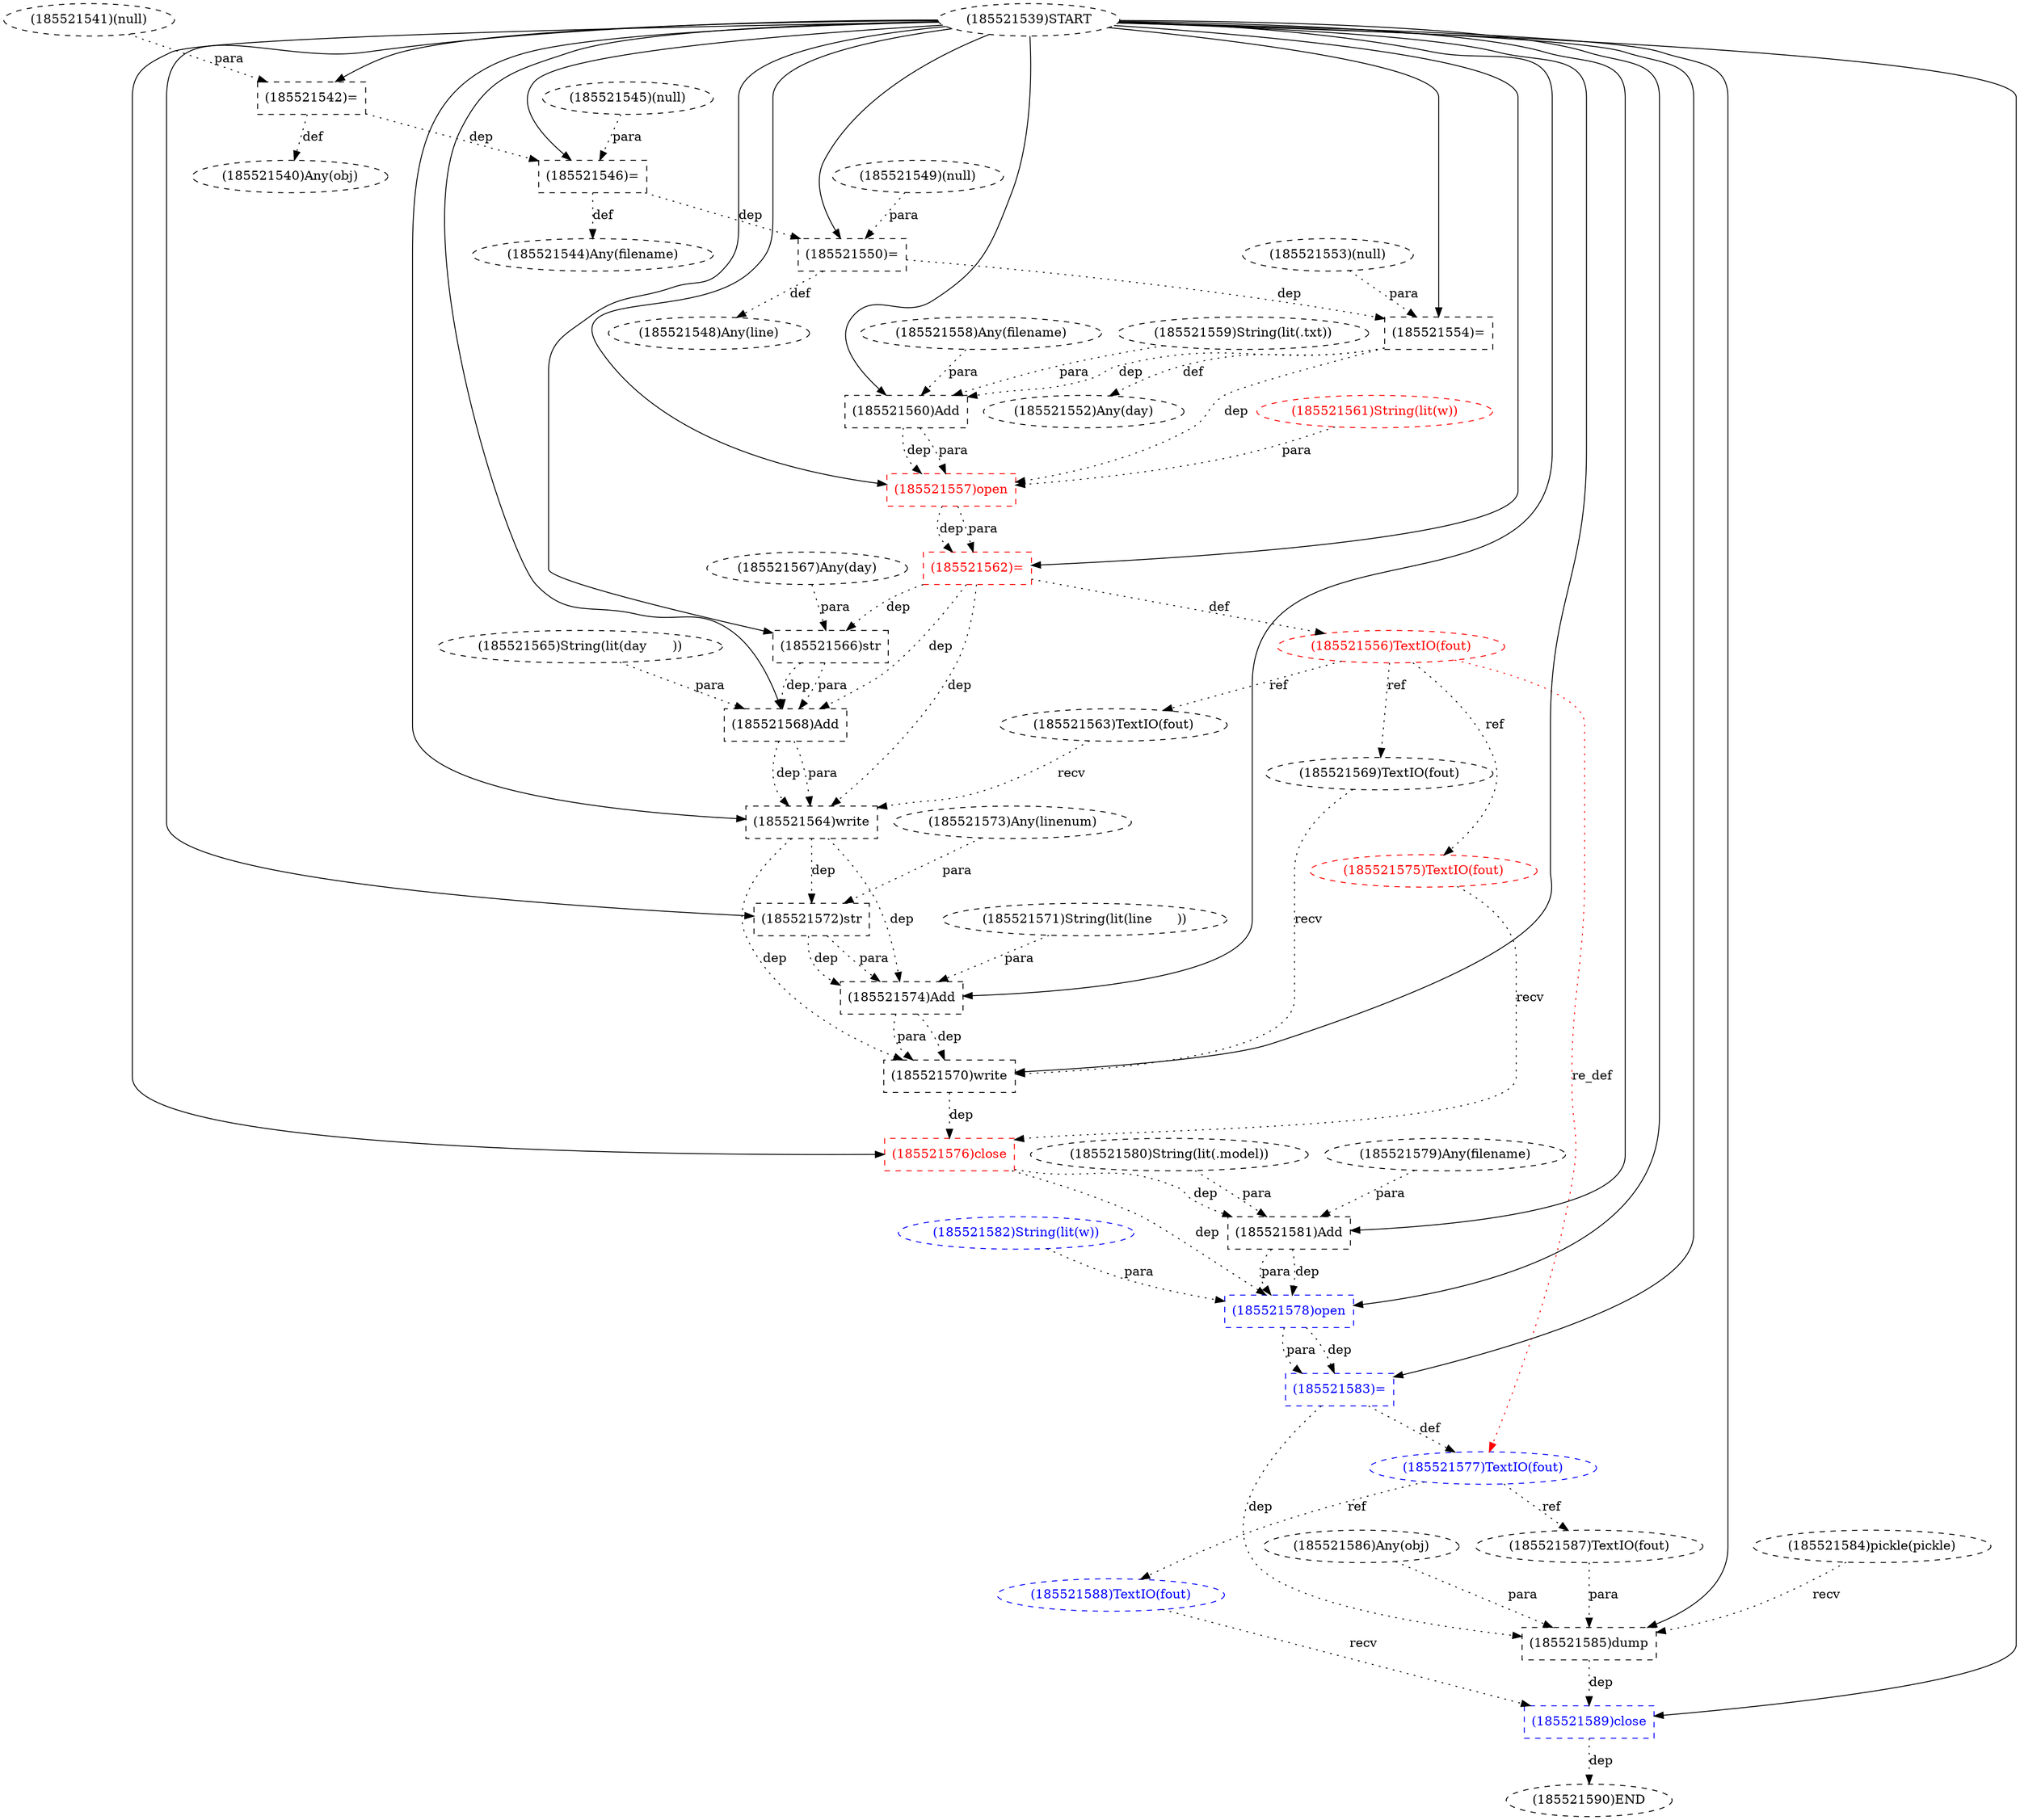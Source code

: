 digraph G {
1 [label="(185521576)close" shape=box style=dashed color=red fontcolor=red]
2 [label="(185521578)open" shape=box style=dashed color=blue fontcolor=blue]
3 [label="(185521577)TextIO(fout)" shape=ellipse style=dashed color=blue fontcolor=blue]
4 [label="(185521567)Any(day)" shape=ellipse style=dashed]
5 [label="(185521585)dump" shape=box style=dashed]
6 [label="(185521563)TextIO(fout)" shape=ellipse style=dashed]
7 [label="(185521557)open" shape=box style=dashed color=red fontcolor=red]
8 [label="(185521564)write" shape=box style=dashed]
9 [label="(185521548)Any(line)" shape=ellipse style=dashed]
10 [label="(185521558)Any(filename)" shape=ellipse style=dashed]
11 [label="(185521562)=" shape=box style=dashed color=red fontcolor=red]
12 [label="(185521571)String(lit(line	))" shape=ellipse style=dashed]
13 [label="(185521581)Add" shape=box style=dashed]
14 [label="(185521542)=" shape=box style=dashed]
15 [label="(185521540)Any(obj)" shape=ellipse style=dashed]
16 [label="(185521582)String(lit(w))" shape=ellipse style=dashed color=blue fontcolor=blue]
17 [label="(185521579)Any(filename)" shape=ellipse style=dashed]
18 [label="(185521569)TextIO(fout)" shape=ellipse style=dashed]
19 [label="(185521553)(null)" shape=ellipse style=dashed]
20 [label="(185521546)=" shape=box style=dashed]
21 [label="(185521554)=" shape=box style=dashed]
22 [label="(185521572)str" shape=box style=dashed]
23 [label="(185521574)Add" shape=box style=dashed]
24 [label="(185521565)String(lit(day	))" shape=ellipse style=dashed]
25 [label="(185521586)Any(obj)" shape=ellipse style=dashed]
26 [label="(185521559)String(lit(.txt))" shape=ellipse style=dashed]
27 [label="(185521568)Add" shape=box style=dashed]
28 [label="(185521549)(null)" shape=ellipse style=dashed]
29 [label="(185521570)write" shape=box style=dashed]
30 [label="(185521544)Any(filename)" shape=ellipse style=dashed]
31 [label="(185521556)TextIO(fout)" shape=ellipse style=dashed color=red fontcolor=red]
32 [label="(185521545)(null)" shape=ellipse style=dashed]
33 [label="(185521550)=" shape=box style=dashed]
34 [label="(185521560)Add" shape=box style=dashed]
35 [label="(185521580)String(lit(.model))" shape=ellipse style=dashed]
36 [label="(185521552)Any(day)" shape=ellipse style=dashed]
37 [label="(185521573)Any(linenum)" shape=ellipse style=dashed]
38 [label="(185521561)String(lit(w))" shape=ellipse style=dashed color=red fontcolor=red]
39 [label="(185521566)str" shape=box style=dashed]
40 [label="(185521583)=" shape=box style=dashed color=blue fontcolor=blue]
41 [label="(185521587)TextIO(fout)" shape=ellipse style=dashed]
42 [label="(185521589)close" shape=box style=dashed color=blue fontcolor=blue]
43 [label="(185521584)pickle(pickle)" shape=ellipse style=dashed]
44 [label="(185521575)TextIO(fout)" shape=ellipse style=dashed color=red fontcolor=red]
45 [label="(185521539)START" style=dashed]
46 [label="(185521541)(null)" shape=ellipse style=dashed]
47 [label="(185521588)TextIO(fout)" shape=ellipse style=dashed color=blue fontcolor=blue]
48 [label="(185521590)END" style=dashed]
45 -> 1 [label="" style=solid];
44 -> 1 [label="recv" style=dotted];
29 -> 1 [label="dep" style=dotted];
45 -> 2 [label="" style=solid];
13 -> 2 [label="dep" style=dotted];
13 -> 2 [label="para" style=dotted];
16 -> 2 [label="para" style=dotted];
1 -> 2 [label="dep" style=dotted];
40 -> 3 [label="def" style=dotted];
31 -> 3 [label="re_def" style=dotted color=red];
45 -> 5 [label="" style=solid];
43 -> 5 [label="recv" style=dotted];
25 -> 5 [label="para" style=dotted];
41 -> 5 [label="para" style=dotted];
40 -> 5 [label="dep" style=dotted];
31 -> 6 [label="ref" style=dotted];
45 -> 7 [label="" style=solid];
34 -> 7 [label="dep" style=dotted];
34 -> 7 [label="para" style=dotted];
38 -> 7 [label="para" style=dotted];
21 -> 7 [label="dep" style=dotted];
45 -> 8 [label="" style=solid];
6 -> 8 [label="recv" style=dotted];
27 -> 8 [label="dep" style=dotted];
27 -> 8 [label="para" style=dotted];
11 -> 8 [label="dep" style=dotted];
33 -> 9 [label="def" style=dotted];
45 -> 11 [label="" style=solid];
7 -> 11 [label="dep" style=dotted];
7 -> 11 [label="para" style=dotted];
45 -> 13 [label="" style=solid];
17 -> 13 [label="para" style=dotted];
35 -> 13 [label="para" style=dotted];
1 -> 13 [label="dep" style=dotted];
45 -> 14 [label="" style=solid];
46 -> 14 [label="para" style=dotted];
14 -> 15 [label="def" style=dotted];
31 -> 18 [label="ref" style=dotted];
45 -> 20 [label="" style=solid];
32 -> 20 [label="para" style=dotted];
14 -> 20 [label="dep" style=dotted];
45 -> 21 [label="" style=solid];
19 -> 21 [label="para" style=dotted];
33 -> 21 [label="dep" style=dotted];
45 -> 22 [label="" style=solid];
37 -> 22 [label="para" style=dotted];
8 -> 22 [label="dep" style=dotted];
45 -> 23 [label="" style=solid];
12 -> 23 [label="para" style=dotted];
22 -> 23 [label="dep" style=dotted];
22 -> 23 [label="para" style=dotted];
8 -> 23 [label="dep" style=dotted];
45 -> 27 [label="" style=solid];
24 -> 27 [label="para" style=dotted];
39 -> 27 [label="dep" style=dotted];
39 -> 27 [label="para" style=dotted];
11 -> 27 [label="dep" style=dotted];
45 -> 29 [label="" style=solid];
18 -> 29 [label="recv" style=dotted];
23 -> 29 [label="dep" style=dotted];
23 -> 29 [label="para" style=dotted];
8 -> 29 [label="dep" style=dotted];
20 -> 30 [label="def" style=dotted];
11 -> 31 [label="def" style=dotted];
45 -> 33 [label="" style=solid];
28 -> 33 [label="para" style=dotted];
20 -> 33 [label="dep" style=dotted];
45 -> 34 [label="" style=solid];
10 -> 34 [label="para" style=dotted];
26 -> 34 [label="para" style=dotted];
21 -> 34 [label="dep" style=dotted];
21 -> 36 [label="def" style=dotted];
45 -> 39 [label="" style=solid];
4 -> 39 [label="para" style=dotted];
11 -> 39 [label="dep" style=dotted];
45 -> 40 [label="" style=solid];
2 -> 40 [label="dep" style=dotted];
2 -> 40 [label="para" style=dotted];
3 -> 41 [label="ref" style=dotted];
45 -> 42 [label="" style=solid];
47 -> 42 [label="recv" style=dotted];
5 -> 42 [label="dep" style=dotted];
31 -> 44 [label="ref" style=dotted];
3 -> 47 [label="ref" style=dotted];
42 -> 48 [label="dep" style=dotted];
}